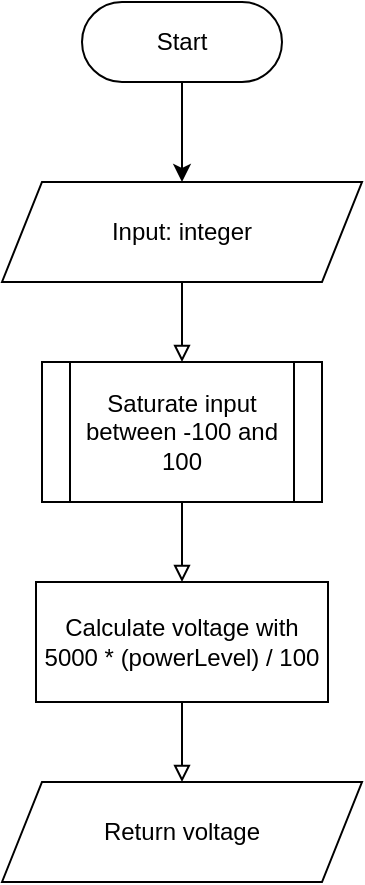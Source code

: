 <mxfile version="24.0.7" type="device">
  <diagram id="C5RBs43oDa-KdzZeNtuy" name="Page-1">
    <mxGraphModel dx="1386" dy="785" grid="1" gridSize="10" guides="1" tooltips="1" connect="1" arrows="1" fold="1" page="1" pageScale="1" pageWidth="827" pageHeight="1169" math="0" shadow="0">
      <root>
        <mxCell id="WIyWlLk6GJQsqaUBKTNV-0" />
        <mxCell id="WIyWlLk6GJQsqaUBKTNV-1" parent="WIyWlLk6GJQsqaUBKTNV-0" />
        <mxCell id="KxEIWe4V5l2fxoazlMC9-0" value="&lt;font style=&quot;font-size: 12px;&quot;&gt;Input: integer&lt;/font&gt;" style="shape=parallelogram;perimeter=parallelogramPerimeter;whiteSpace=wrap;html=1;fixedSize=1;" parent="WIyWlLk6GJQsqaUBKTNV-1" vertex="1">
          <mxGeometry x="350" y="210" width="180" height="50" as="geometry" />
        </mxCell>
        <mxCell id="KxEIWe4V5l2fxoazlMC9-1" value="" style="endArrow=block;html=1;rounded=0;endFill=0;exitX=0.5;exitY=1;exitDx=0;exitDy=0;entryX=0.5;entryY=0;entryDx=0;entryDy=0;" parent="WIyWlLk6GJQsqaUBKTNV-1" source="KxEIWe4V5l2fxoazlMC9-0" target="KxEIWe4V5l2fxoazlMC9-2" edge="1">
          <mxGeometry width="50" height="50" relative="1" as="geometry">
            <mxPoint x="340" y="460" as="sourcePoint" />
            <mxPoint x="440" y="290" as="targetPoint" />
          </mxGeometry>
        </mxCell>
        <mxCell id="N7y94dqXcQ02z7IW42hi-1" style="edgeStyle=orthogonalEdgeStyle;rounded=0;orthogonalLoop=1;jettySize=auto;html=1;exitX=0.5;exitY=1;exitDx=0;exitDy=0;entryX=0.5;entryY=0;entryDx=0;entryDy=0;endArrow=block;endFill=0;" parent="WIyWlLk6GJQsqaUBKTNV-1" source="KxEIWe4V5l2fxoazlMC9-2" target="KxEIWe4V5l2fxoazlMC9-3" edge="1">
          <mxGeometry relative="1" as="geometry" />
        </mxCell>
        <mxCell id="KxEIWe4V5l2fxoazlMC9-2" value="&lt;font style=&quot;font-size: 12px;&quot;&gt;Saturate input between -100 and 100&lt;/font&gt;" style="shape=process;whiteSpace=wrap;html=1;backgroundOutline=1;" parent="WIyWlLk6GJQsqaUBKTNV-1" vertex="1">
          <mxGeometry x="370" y="300" width="140" height="70" as="geometry" />
        </mxCell>
        <mxCell id="N7y94dqXcQ02z7IW42hi-5" style="edgeStyle=orthogonalEdgeStyle;rounded=0;orthogonalLoop=1;jettySize=auto;html=1;exitX=0.5;exitY=1;exitDx=0;exitDy=0;entryX=0.5;entryY=0;entryDx=0;entryDy=0;endArrow=block;endFill=0;" parent="WIyWlLk6GJQsqaUBKTNV-1" source="KxEIWe4V5l2fxoazlMC9-3" target="N7y94dqXcQ02z7IW42hi-4" edge="1">
          <mxGeometry relative="1" as="geometry" />
        </mxCell>
        <mxCell id="KxEIWe4V5l2fxoazlMC9-3" value="Calculate voltage with 5000 * (powerLevel) / 100" style="rounded=0;whiteSpace=wrap;html=1;" parent="WIyWlLk6GJQsqaUBKTNV-1" vertex="1">
          <mxGeometry x="367" y="410" width="146" height="60" as="geometry" />
        </mxCell>
        <mxCell id="N7y94dqXcQ02z7IW42hi-4" value="&lt;font style=&quot;font-size: 12px;&quot;&gt;Return voltage&lt;/font&gt;" style="shape=parallelogram;perimeter=parallelogramPerimeter;whiteSpace=wrap;html=1;fixedSize=1;" parent="WIyWlLk6GJQsqaUBKTNV-1" vertex="1">
          <mxGeometry x="350" y="510" width="180" height="50" as="geometry" />
        </mxCell>
        <mxCell id="CbkzxjsDRqAY3HD5QDOL-1" style="edgeStyle=orthogonalEdgeStyle;rounded=0;orthogonalLoop=1;jettySize=auto;html=1;entryX=0.5;entryY=0;entryDx=0;entryDy=0;" edge="1" parent="WIyWlLk6GJQsqaUBKTNV-1" source="CbkzxjsDRqAY3HD5QDOL-0" target="KxEIWe4V5l2fxoazlMC9-0">
          <mxGeometry relative="1" as="geometry" />
        </mxCell>
        <mxCell id="CbkzxjsDRqAY3HD5QDOL-0" value="Start" style="rounded=1;whiteSpace=wrap;html=1;arcSize=50;" vertex="1" parent="WIyWlLk6GJQsqaUBKTNV-1">
          <mxGeometry x="390" y="120" width="100" height="40" as="geometry" />
        </mxCell>
      </root>
    </mxGraphModel>
  </diagram>
</mxfile>
